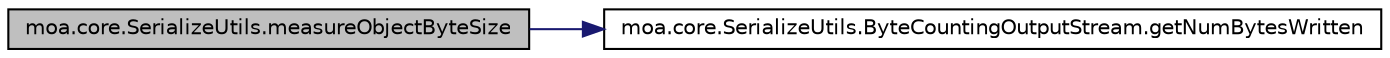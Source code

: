 digraph G
{
  edge [fontname="Helvetica",fontsize="10",labelfontname="Helvetica",labelfontsize="10"];
  node [fontname="Helvetica",fontsize="10",shape=record];
  rankdir=LR;
  Node1 [label="moa.core.SerializeUtils.measureObjectByteSize",height=0.2,width=0.4,color="black", fillcolor="grey75", style="filled" fontcolor="black"];
  Node1 -> Node2 [color="midnightblue",fontsize="10",style="solid",fontname="Helvetica"];
  Node2 [label="moa.core.SerializeUtils.ByteCountingOutputStream.getNumBytesWritten",height=0.2,width=0.4,color="black", fillcolor="white", style="filled",URL="$classmoa_1_1core_1_1SerializeUtils_1_1ByteCountingOutputStream.html#adfd3d3c559bec368851576dd610d3c21"];
}

